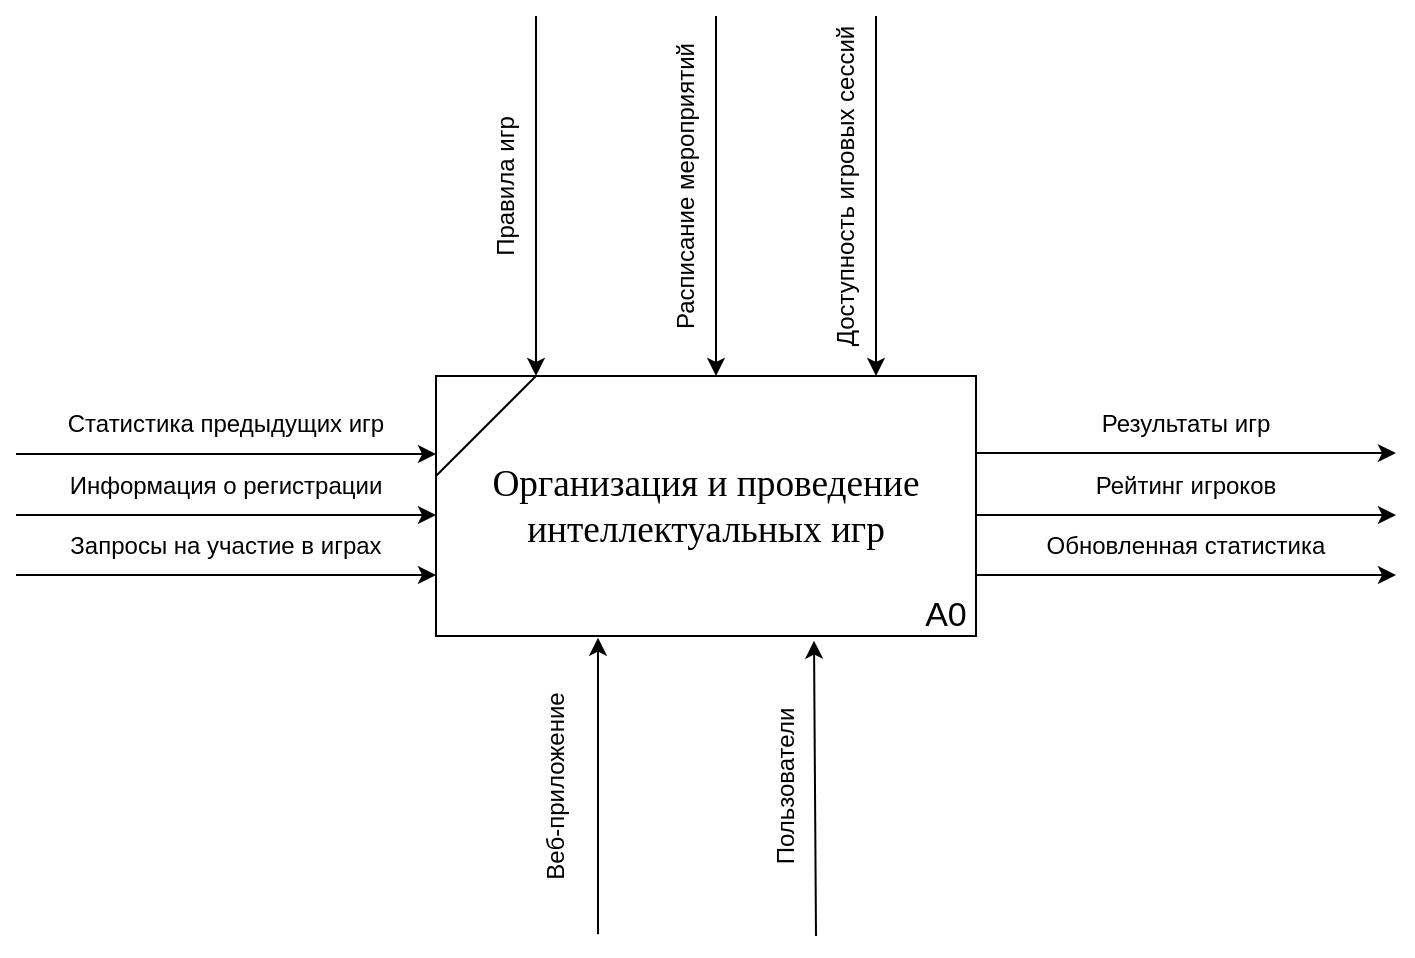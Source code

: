 <mxfile version="24.7.16">
  <diagram name="Страница — 1" id="1BCvnNkV1bunl5RePOkq">
    <mxGraphModel dx="2666" dy="1048" grid="1" gridSize="10" guides="1" tooltips="1" connect="1" arrows="1" fold="1" page="1" pageScale="1" pageWidth="827" pageHeight="1169" math="0" shadow="0">
      <root>
        <mxCell id="0" />
        <mxCell id="1" parent="0" />
        <mxCell id="6u0zIK_2ZFmduwv2V7VH-1" value="&lt;span style=&quot;font-size:14.0pt;font-family:&amp;quot;Times New Roman&amp;quot;,serif;&lt;br/&gt;mso-fareast-font-family:Calibri;mso-fareast-theme-font:minor-latin;mso-ansi-language:&lt;br/&gt;RU;mso-fareast-language:EN-US;mso-bidi-language:AR-SA&quot;&gt;Организация и проведение&lt;br&gt;интеллектуальных игр&lt;/span&gt;" style="rounded=0;whiteSpace=wrap;html=1;" parent="1" vertex="1">
          <mxGeometry x="180" y="350" width="270" height="130" as="geometry" />
        </mxCell>
        <mxCell id="6u0zIK_2ZFmduwv2V7VH-2" value="&lt;font style=&quot;font-size: 17px;&quot;&gt;А0&lt;/font&gt;" style="text;html=1;align=center;verticalAlign=middle;whiteSpace=wrap;rounded=0;" parent="1" vertex="1">
          <mxGeometry x="420" y="460" width="30" height="20" as="geometry" />
        </mxCell>
        <mxCell id="6u0zIK_2ZFmduwv2V7VH-3" value="" style="endArrow=none;html=1;rounded=0;" parent="1" edge="1">
          <mxGeometry width="50" height="50" relative="1" as="geometry">
            <mxPoint x="180" y="400" as="sourcePoint" />
            <mxPoint x="230" y="350" as="targetPoint" />
          </mxGeometry>
        </mxCell>
        <mxCell id="6u0zIK_2ZFmduwv2V7VH-4" value="" style="endArrow=classic;html=1;rounded=0;" parent="1" edge="1">
          <mxGeometry width="50" height="50" relative="1" as="geometry">
            <mxPoint x="-30" y="419.52" as="sourcePoint" />
            <mxPoint x="180" y="419.52" as="targetPoint" />
          </mxGeometry>
        </mxCell>
        <mxCell id="6u0zIK_2ZFmduwv2V7VH-5" value="Информация о регистрации" style="text;html=1;align=center;verticalAlign=middle;whiteSpace=wrap;rounded=0;" parent="1" vertex="1">
          <mxGeometry x="-10" y="389.52" width="170" height="30" as="geometry" />
        </mxCell>
        <mxCell id="6u0zIK_2ZFmduwv2V7VH-6" value="" style="endArrow=classic;html=1;rounded=0;" parent="1" edge="1">
          <mxGeometry width="50" height="50" relative="1" as="geometry">
            <mxPoint x="-30" y="449.52" as="sourcePoint" />
            <mxPoint x="180" y="449.52" as="targetPoint" />
          </mxGeometry>
        </mxCell>
        <mxCell id="6u0zIK_2ZFmduwv2V7VH-7" value="Запросы на участие в играх" style="text;html=1;align=center;verticalAlign=middle;whiteSpace=wrap;rounded=0;" parent="1" vertex="1">
          <mxGeometry x="-10" y="419.52" width="170" height="30" as="geometry" />
        </mxCell>
        <mxCell id="6u0zIK_2ZFmduwv2V7VH-8" value="" style="endArrow=classic;html=1;rounded=0;" parent="1" edge="1">
          <mxGeometry width="50" height="50" relative="1" as="geometry">
            <mxPoint x="-30" y="389.04" as="sourcePoint" />
            <mxPoint x="180" y="389.04" as="targetPoint" />
          </mxGeometry>
        </mxCell>
        <mxCell id="6u0zIK_2ZFmduwv2V7VH-9" value="Статистика предыдущих игр" style="text;html=1;align=center;verticalAlign=middle;whiteSpace=wrap;rounded=0;" parent="1" vertex="1">
          <mxGeometry x="-10" y="359.04" width="170" height="30" as="geometry" />
        </mxCell>
        <mxCell id="6u0zIK_2ZFmduwv2V7VH-10" value="" style="endArrow=classic;html=1;rounded=0;" parent="1" edge="1">
          <mxGeometry width="50" height="50" relative="1" as="geometry">
            <mxPoint x="450" y="388.56" as="sourcePoint" />
            <mxPoint x="660" y="388.56" as="targetPoint" />
          </mxGeometry>
        </mxCell>
        <mxCell id="6u0zIK_2ZFmduwv2V7VH-11" value="Результаты игр&lt;span style=&quot;color: rgba(0, 0, 0, 0); font-family: monospace; font-size: 0px; text-align: start; text-wrap: nowrap;&quot;&gt;%3CmxGraphModel%3E%3Croot%3E%3CmxCell%20id%3D%220%22%2F%3E%3CmxCell%20id%3D%221%22%20parent%3D%220%22%2F%3E%3CmxCell%20id%3D%222%22%20value%3D%22%22%20style%3D%22endArrow%3Dclassic%3Bhtml%3D1%3Brounded%3D0%3B%22%20edge%3D%221%22%20parent%3D%221%22%3E%3CmxGeometry%20width%3D%2250%22%20height%3D%2250%22%20relative%3D%221%22%20as%3D%22geometry%22%3E%3CmxPoint%20x%3D%22170%22%20y%3D%22300%22%20as%3D%22sourcePoint%22%2F%3E%3CmxPoint%20x%3D%22380%22%20y%3D%22300%22%20as%3D%22targetPoint%22%2F%3E%3C%2FmxGeometry%3E%3C%2FmxCell%3E%3CmxCell%20id%3D%223%22%20value%3D%22%D0%98%D0%BD%D1%84%D0%BE%D1%80%D0%BC%D0%B0%D1%86%D0%B8%D1%8F%20%D0%BE%20%D1%80%D0%B5%D0%B3%D0%B8%D1%81%D1%82%D1%80%D0%B0%D1%86%D0%B8%D0%B8%22%20style%3D%22text%3Bhtml%3D1%3Balign%3Dcenter%3BverticalAlign%3Dmiddle%3BwhiteSpace%3Dwrap%3Brounded%3D0%3B%22%20vertex%3D%221%22%20parent%3D%221%22%3E%3CmxGeometry%20x%3D%22190%22%20y%3D%22270%22%20width%3D%22170%22%20height%3D%2230%22%20as%3D%22geometry%22%2F%3E%3C%2FmxCell%3E%3C%2Froot%3E%3C%2FmxGraphModel%3E&lt;/span&gt;" style="text;html=1;align=center;verticalAlign=middle;whiteSpace=wrap;rounded=0;" parent="1" vertex="1">
          <mxGeometry x="470" y="358.56" width="170" height="30" as="geometry" />
        </mxCell>
        <mxCell id="6u0zIK_2ZFmduwv2V7VH-12" value="" style="endArrow=classic;html=1;rounded=0;" parent="1" edge="1">
          <mxGeometry width="50" height="50" relative="1" as="geometry">
            <mxPoint x="450" y="419.52" as="sourcePoint" />
            <mxPoint x="660" y="419.52" as="targetPoint" />
          </mxGeometry>
        </mxCell>
        <mxCell id="6u0zIK_2ZFmduwv2V7VH-13" value="Рейтинг игроков" style="text;html=1;align=center;verticalAlign=middle;whiteSpace=wrap;rounded=0;" parent="1" vertex="1">
          <mxGeometry x="470" y="389.52" width="170" height="30" as="geometry" />
        </mxCell>
        <mxCell id="6u0zIK_2ZFmduwv2V7VH-14" value="" style="endArrow=classic;html=1;rounded=0;" parent="1" edge="1">
          <mxGeometry width="50" height="50" relative="1" as="geometry">
            <mxPoint x="450" y="449.52" as="sourcePoint" />
            <mxPoint x="660" y="449.52" as="targetPoint" />
          </mxGeometry>
        </mxCell>
        <mxCell id="6u0zIK_2ZFmduwv2V7VH-15" value="Обновленная статистика" style="text;html=1;align=center;verticalAlign=middle;whiteSpace=wrap;rounded=0;" parent="1" vertex="1">
          <mxGeometry x="470" y="419.52" width="170" height="30" as="geometry" />
        </mxCell>
        <mxCell id="6u0zIK_2ZFmduwv2V7VH-16" value="" style="endArrow=classic;html=1;rounded=0;entryX=0.3;entryY=1.013;entryDx=0;entryDy=0;entryPerimeter=0;" parent="1" edge="1">
          <mxGeometry width="50" height="50" relative="1" as="geometry">
            <mxPoint x="261" y="629.15" as="sourcePoint" />
            <mxPoint x="261" y="480.84" as="targetPoint" />
          </mxGeometry>
        </mxCell>
        <mxCell id="6u0zIK_2ZFmduwv2V7VH-17" value="Веб-приложение" style="text;html=1;align=center;verticalAlign=middle;whiteSpace=wrap;rounded=0;flipV=1;direction=north;rotation=-90;" parent="1" vertex="1">
          <mxGeometry x="160" y="540" width="160" height="30" as="geometry" />
        </mxCell>
        <mxCell id="6u0zIK_2ZFmduwv2V7VH-18" value="" style="endArrow=classic;html=1;rounded=0;entryX=0.7;entryY=1.018;entryDx=0;entryDy=0;entryPerimeter=0;" parent="1" edge="1" target="6u0zIK_2ZFmduwv2V7VH-1">
          <mxGeometry width="50" height="50" relative="1" as="geometry">
            <mxPoint x="370" y="630" as="sourcePoint" />
            <mxPoint x="530" y="554.741" as="targetPoint" />
          </mxGeometry>
        </mxCell>
        <mxCell id="6u0zIK_2ZFmduwv2V7VH-19" value="Пользователи" style="text;html=1;align=center;verticalAlign=middle;whiteSpace=wrap;rounded=0;flipV=1;direction=east;rotation=-90;" parent="1" vertex="1">
          <mxGeometry x="270" y="540" width="170" height="30" as="geometry" />
        </mxCell>
        <mxCell id="3mldByZSlNtUF6nFkqB7-2" value="Правила игр" style="text;html=1;align=center;verticalAlign=middle;whiteSpace=wrap;rounded=0;rotation=-90;" vertex="1" parent="1">
          <mxGeometry x="130" y="240" width="170" height="30" as="geometry" />
        </mxCell>
        <mxCell id="3mldByZSlNtUF6nFkqB7-3" value="" style="endArrow=classic;html=1;rounded=0;" edge="1" parent="1">
          <mxGeometry width="50" height="50" relative="1" as="geometry">
            <mxPoint x="230" y="170" as="sourcePoint" />
            <mxPoint x="230" y="350" as="targetPoint" />
          </mxGeometry>
        </mxCell>
        <mxCell id="3mldByZSlNtUF6nFkqB7-4" value="Расписание мероприятий" style="text;html=1;align=center;verticalAlign=middle;whiteSpace=wrap;rounded=0;rotation=-90;" vertex="1" parent="1">
          <mxGeometry x="220" y="240" width="170" height="30" as="geometry" />
        </mxCell>
        <mxCell id="3mldByZSlNtUF6nFkqB7-5" value="" style="endArrow=classic;html=1;rounded=0;" edge="1" parent="1">
          <mxGeometry width="50" height="50" relative="1" as="geometry">
            <mxPoint x="320" y="170" as="sourcePoint" />
            <mxPoint x="320" y="350" as="targetPoint" />
          </mxGeometry>
        </mxCell>
        <mxCell id="3mldByZSlNtUF6nFkqB7-6" value="Доступность игровых сессий" style="text;html=1;align=center;verticalAlign=middle;whiteSpace=wrap;rounded=0;rotation=-90;" vertex="1" parent="1">
          <mxGeometry x="300" y="240" width="170" height="30" as="geometry" />
        </mxCell>
        <mxCell id="3mldByZSlNtUF6nFkqB7-7" value="" style="endArrow=classic;html=1;rounded=0;" edge="1" parent="1">
          <mxGeometry width="50" height="50" relative="1" as="geometry">
            <mxPoint x="400" y="170" as="sourcePoint" />
            <mxPoint x="400" y="350" as="targetPoint" />
          </mxGeometry>
        </mxCell>
      </root>
    </mxGraphModel>
  </diagram>
</mxfile>
